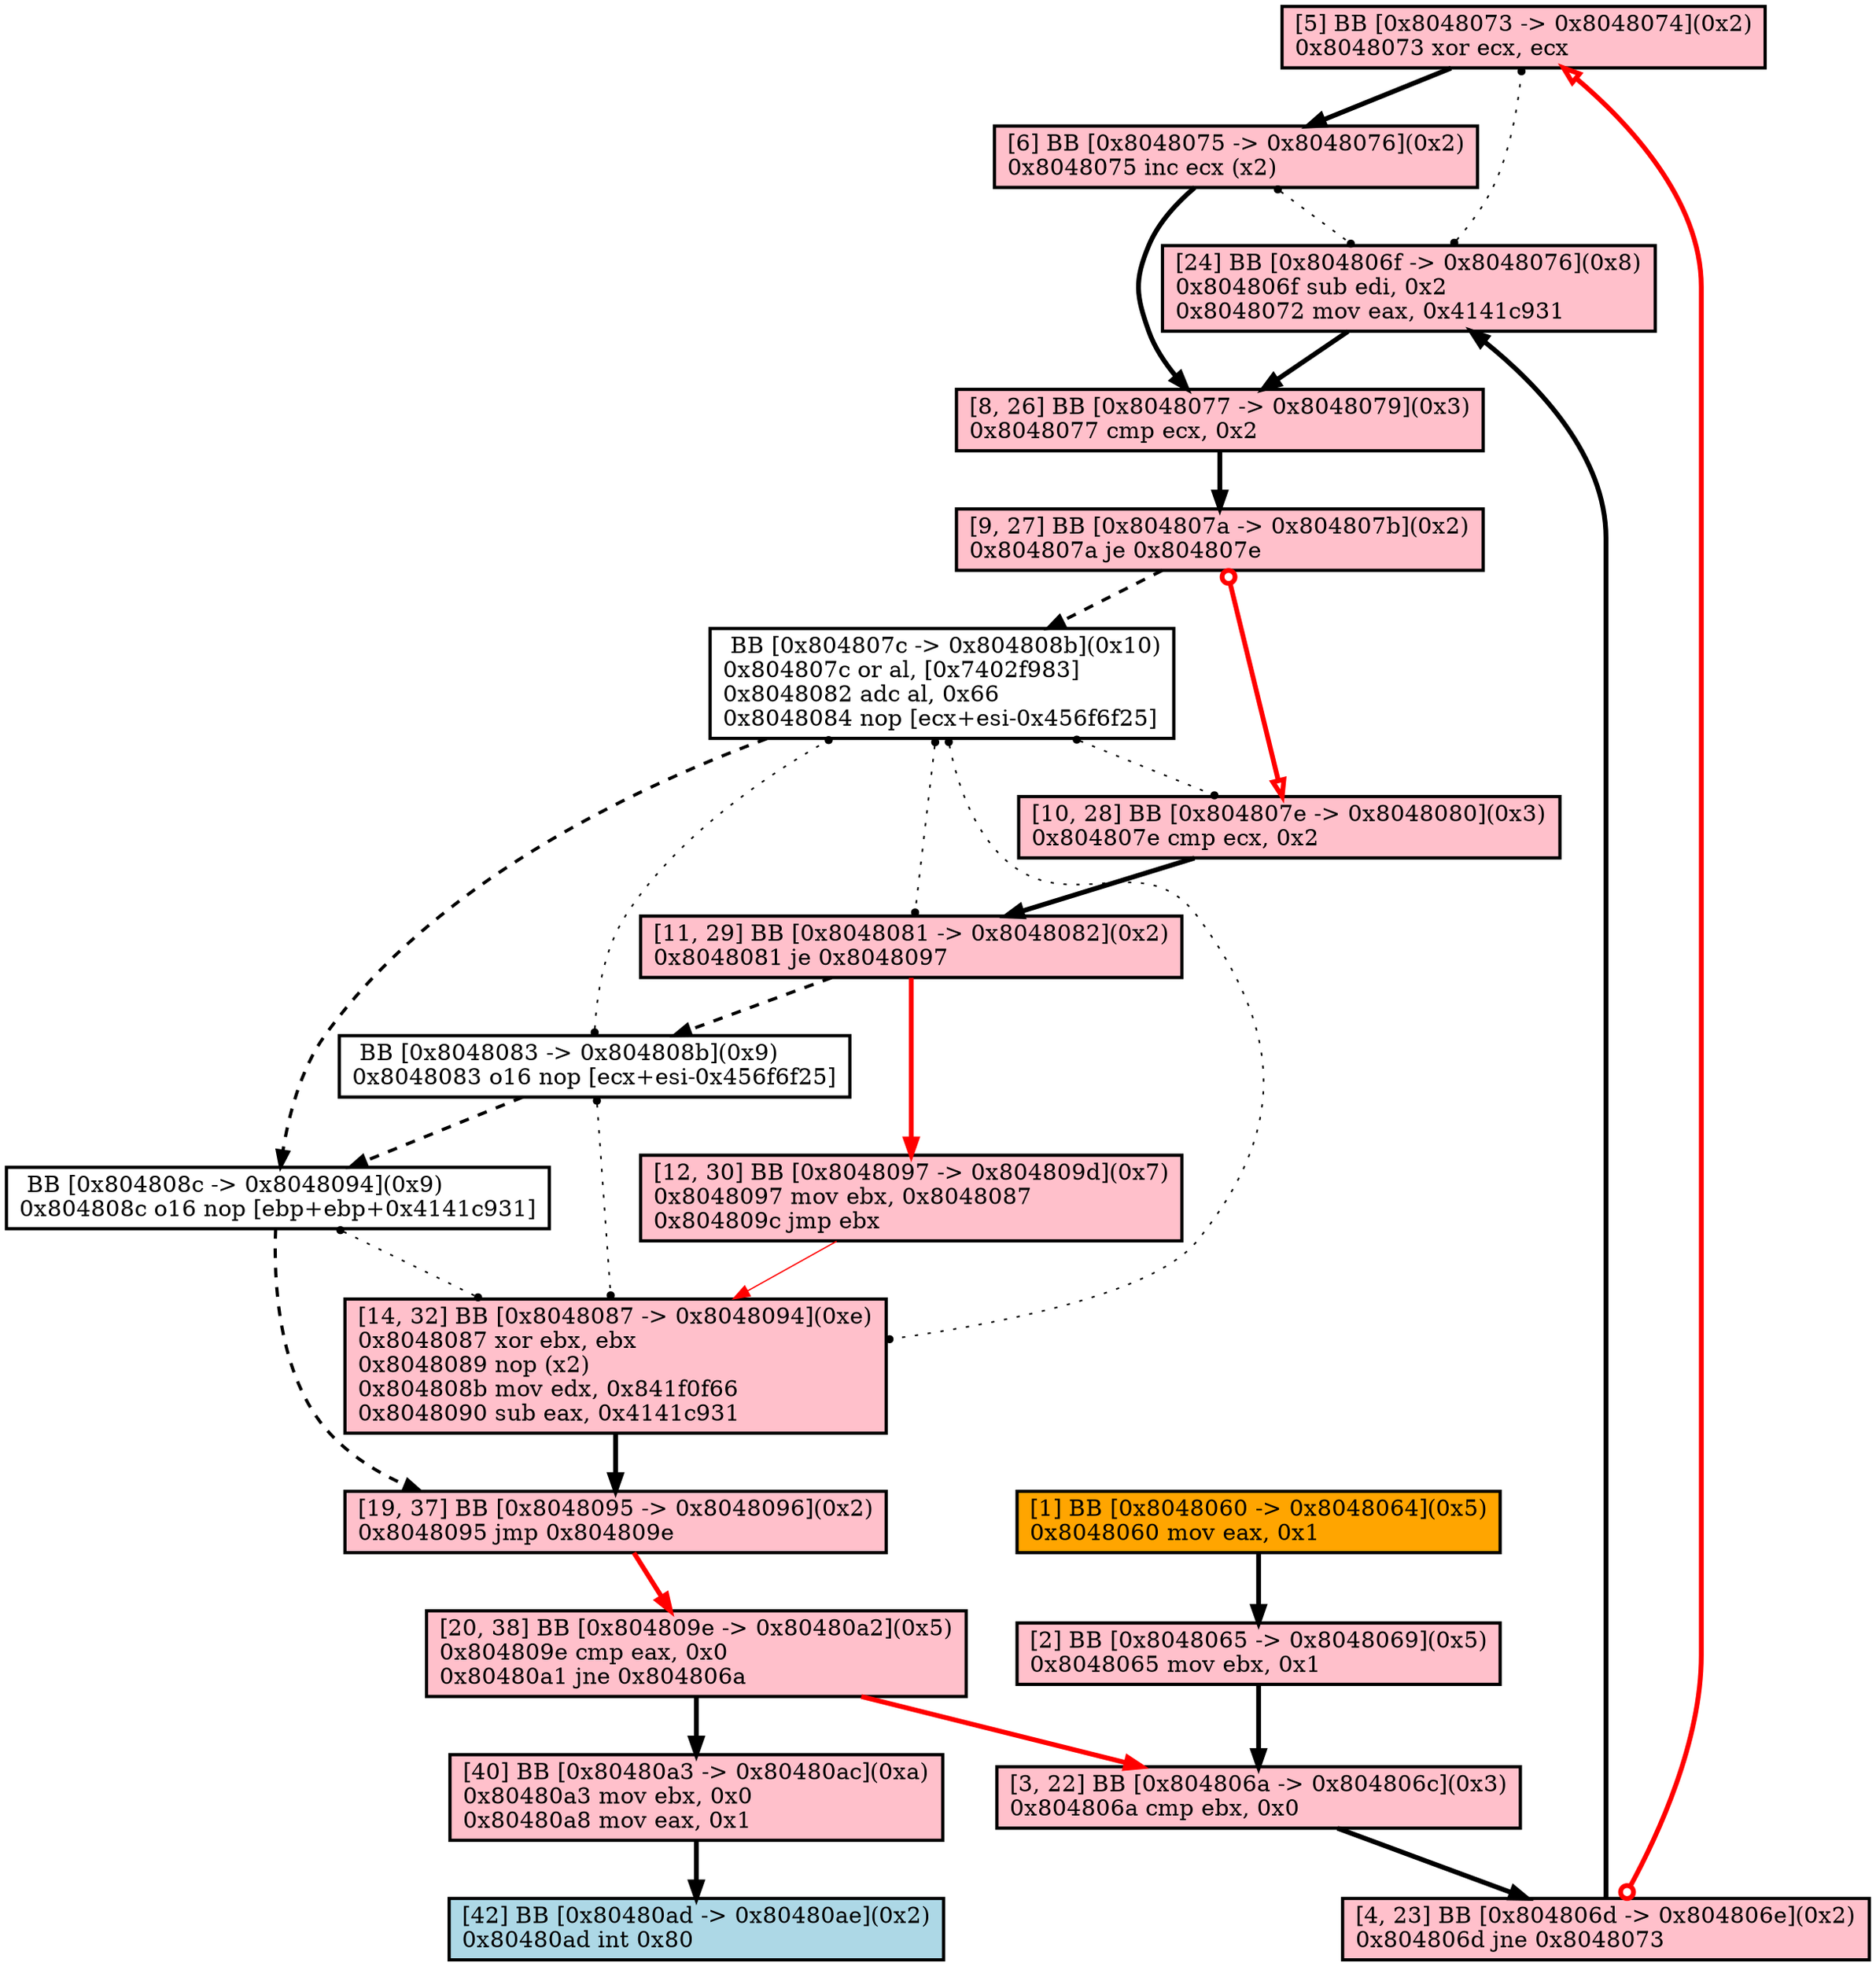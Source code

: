 digraph G {
labeljust=r
"0x8048073" [label="[5] BB [0x8048073 -> 0x8048074](0x2)\l0x8048073 xor ecx, ecx\l", shape=box, style="bold, filled", shape=box, fillcolor="pink"]
"0x804806f" [label="[24] BB [0x804806f -> 0x8048076](0x8)\l0x804806f sub edi, 0x2\l0x8048072 mov eax, 0x4141c931\l", shape=box, style="bold, filled", shape=box, fillcolor="pink"]
"0x8048097" [label="[12, 30] BB [0x8048097 -> 0x804809d](0x7)\l0x8048097 mov ebx, 0x8048087\l0x804809c jmp ebx\l", shape=box, style="bold, filled", shape=box, fillcolor="pink"]
"0x8048077" [label="[8, 26] BB [0x8048077 -> 0x8048079](0x3)\l0x8048077 cmp ecx, 0x2\l", shape=box, style="bold, filled", shape=box, fillcolor="pink"]
"0x804806a" [label="[3, 22] BB [0x804806a -> 0x804806c](0x3)\l0x804806a cmp ebx, 0x0\l", shape=box, style="bold, filled", shape=box, fillcolor="pink"]
"0x804809e" [label="[20, 38] BB [0x804809e -> 0x80480a2](0x5)\l0x804809e cmp eax, 0x0\l0x80480a1 jne 0x804806a\l", shape=box, style="bold, filled", shape=box, fillcolor="pink"]
"0x8048060" [label="[1] BB [0x8048060 -> 0x8048064](0x5)\l0x8048060 mov eax, 0x1\l", shape=box, style="bold, filled", shape=box, fillcolor="orange"]
"0x8048083" [label=" BB [0x8048083 -> 0x804808b](0x9)\l0x8048083 o16 nop [ecx+esi-0x456f6f25]\l", shape=box, style="bold, filled", shape=box, fillcolor="white"]
"0x8048087" [label="[14, 32] BB [0x8048087 -> 0x8048094](0xe)\l0x8048087 xor ebx, ebx\l0x8048089 nop (x2)\l0x804808b mov edx, 0x841f0f66\l0x8048090 sub eax, 0x4141c931\l", shape=box, style="bold, filled", shape=box, fillcolor="pink"]
"0x804808c" [label=" BB [0x804808c -> 0x8048094](0x9)\l0x804808c o16 nop [ebp+ebp+0x4141c931]\l", shape=box, style="bold, filled", shape=box, fillcolor="white"]
"0x8048095" [label="[19, 37] BB [0x8048095 -> 0x8048096](0x2)\l0x8048095 jmp 0x804809e\l", shape=box, style="bold, filled", shape=box, fillcolor="pink"]
"0x804807a" [label="[9, 27] BB [0x804807a -> 0x804807b](0x2)\l0x804807a je 0x804807e\l", shape=box, style="bold, filled", shape=box, fillcolor="pink"]
"0x8048065" [label="[2] BB [0x8048065 -> 0x8048069](0x5)\l0x8048065 mov ebx, 0x1\l", shape=box, style="bold, filled", shape=box, fillcolor="pink"]
"0x80480a3" [label="[40] BB [0x80480a3 -> 0x80480ac](0xa)\l0x80480a3 mov ebx, 0x0\l0x80480a8 mov eax, 0x1\l", shape=box, style="bold, filled", shape=box, fillcolor="pink"]
"0x80480ad" [label="[42] BB [0x80480ad -> 0x80480ae](0x2)\l0x80480ad int 0x80\l", shape=box, style="bold, filled", shape=box, fillcolor="lightblue"]
"0x8048081" [label="[11, 29] BB [0x8048081 -> 0x8048082](0x2)\l0x8048081 je 0x8048097\l", shape=box, style="bold, filled", shape=box, fillcolor="pink"]
"0x804806d" [label="[4, 23] BB [0x804806d -> 0x804806e](0x2)\l0x804806d jne 0x8048073\l", shape=box, style="bold, filled", shape=box, fillcolor="pink"]
"0x804807c" [label=" BB [0x804807c -> 0x804808b](0x10)\l0x804807c or al, [0x7402f983]\l0x8048082 adc al, 0x66\l0x8048084 nop [ecx+esi-0x456f6f25]\l", shape=box, style="bold, filled", shape=box, fillcolor="white"]
"0x8048075" [label="[6] BB [0x8048075 -> 0x8048076](0x2)\l0x8048075 inc ecx (x2)\l", shape=box, style="bold, filled", shape=box, fillcolor="pink"]
"0x804807e" [label="[10, 28] BB [0x804807e -> 0x8048080](0x3)\l0x804807e cmp ecx, 0x2\l", shape=box, style="bold, filled", shape=box, fillcolor="pink"]
"0x8048073" -> "0x8048075" [style=bold, dir=forward, arrowhead=normal, arrowtail=none, penwidth=3, arrowsize=1.0, color=black]
"0x804806f" -> "0x8048077" [style=bold, dir=forward, arrowhead=normal, arrowtail=none, penwidth=3, arrowsize=1.0, color=black]
"0x804806f" -> "0x8048073" [style=dotted, dir=both, arrowhead=dot, arrowtail=dot, penwidth=1.0, arrowsize=0.5, color=black]
"0x8048097" -> "0x8048087" [style=solid, dir=forward, arrowhead=normal, arrowtail=none, penwidth=0.8, arrowsize=1.0, color=red]
"0x8048077" -> "0x804807a" [style=bold, dir=forward, arrowhead=normal, arrowtail=none, penwidth=3, arrowsize=1.0, color=black]
"0x804806a" -> "0x804806d" [style=bold, dir=forward, arrowhead=normal, arrowtail=none, penwidth=3, arrowsize=1.0, color=black]
"0x804809e" -> "0x804806a" [style=bold, dir=forward, arrowhead=normal, arrowtail=none, penwidth=3, arrowsize=1.0, color=red]
"0x804809e" -> "0x80480a3" [style=bold, dir=forward, arrowhead=normal, arrowtail=none, penwidth=3, arrowsize=1.0, color=black]
"0x8048060" -> "0x8048065" [style=bold, dir=forward, arrowhead=normal, arrowtail=none, penwidth=3, arrowsize=1.0, color=black]
"0x8048083" -> "0x804807c" [style=dotted, dir=both, arrowhead=dot, arrowtail=dot, penwidth=1.0, arrowsize=0.5, color=black]
"0x8048083" -> "0x804808c" [style=dashed, dir=forward, arrowhead=normal, arrowtail=none, penwidth=2, arrowsize=1.0, color=black]
"0x8048083" -> "0x8048087" [style=dotted, dir=both, arrowhead=dot, arrowtail=dot, penwidth=1.0, arrowsize=0.5, color=black]
"0x8048087" -> "0x8048095" [style=bold, dir=forward, arrowhead=normal, arrowtail=none, penwidth=3, arrowsize=1.0, color=black]
"0x804808c" -> "0x8048095" [style=dashed, dir=forward, arrowhead=normal, arrowtail=none, penwidth=2, arrowsize=1.0, color=black]
"0x804808c" -> "0x8048087" [style=dotted, dir=both, arrowhead=dot, arrowtail=dot, penwidth=1.0, arrowsize=0.5, color=black]
"0x8048095" -> "0x804809e" [style=bold, dir=forward, arrowhead=normal, arrowtail=none, penwidth=3, arrowsize=1.0, color=red]
"0x804807a" -> "0x804807c" [style=dashed, dir=forward, arrowhead=normal, arrowtail=none, penwidth=2, arrowsize=1.0, color=black]
"0x804807a" -> "0x804807e" [style=bold, dir=both, arrowhead=empty, arrowtail=odot, penwidth=3, arrowsize=1.0, color=red]
"0x8048065" -> "0x804806a" [style=bold, dir=forward, arrowhead=normal, arrowtail=none, penwidth=3, arrowsize=1.0, color=black]
"0x80480a3" -> "0x80480ad" [style=bold, dir=forward, arrowhead=normal, arrowtail=none, penwidth=3, arrowsize=1.0, color=black]
"0x8048081" -> "0x8048083" [style=dashed, dir=forward, arrowhead=normal, arrowtail=none, penwidth=2, arrowsize=1.0, color=black]
"0x8048081" -> "0x8048097" [style=bold, dir=forward, arrowhead=normal, arrowtail=none, penwidth=3, arrowsize=1.0, color=red]
"0x804806d" -> "0x804806f" [style=bold, dir=forward, arrowhead=normal, arrowtail=none, penwidth=3, arrowsize=1.0, color=black]
"0x804806d" -> "0x8048073" [style=bold, dir=both, arrowhead=empty, arrowtail=odot, penwidth=3, arrowsize=1.0, color=red]
"0x804807c" -> "0x8048087" [style=dotted, dir=both, arrowhead=dot, arrowtail=dot, penwidth=1.0, arrowsize=0.5, color=black]
"0x804807c" -> "0x8048081" [style=dotted, dir=both, arrowhead=dot, arrowtail=dot, penwidth=1.0, arrowsize=0.5, color=black]
"0x804807c" -> "0x804808c" [style=dashed, dir=forward, arrowhead=normal, arrowtail=none, penwidth=2, arrowsize=1.0, color=black]
"0x804807c" -> "0x804807e" [style=dotted, dir=both, arrowhead=dot, arrowtail=dot, penwidth=1.0, arrowsize=0.5, color=black]
"0x8048075" -> "0x8048077" [style=bold, dir=forward, arrowhead=normal, arrowtail=none, penwidth=3, arrowsize=1.0, color=black]
"0x8048075" -> "0x804806f" [style=dotted, dir=both, arrowhead=dot, arrowtail=dot, penwidth=1.0, arrowsize=0.5, color=black]
"0x804807e" -> "0x8048081" [style=bold, dir=forward, arrowhead=normal, arrowtail=none, penwidth=3, arrowsize=1.0, color=black]
}